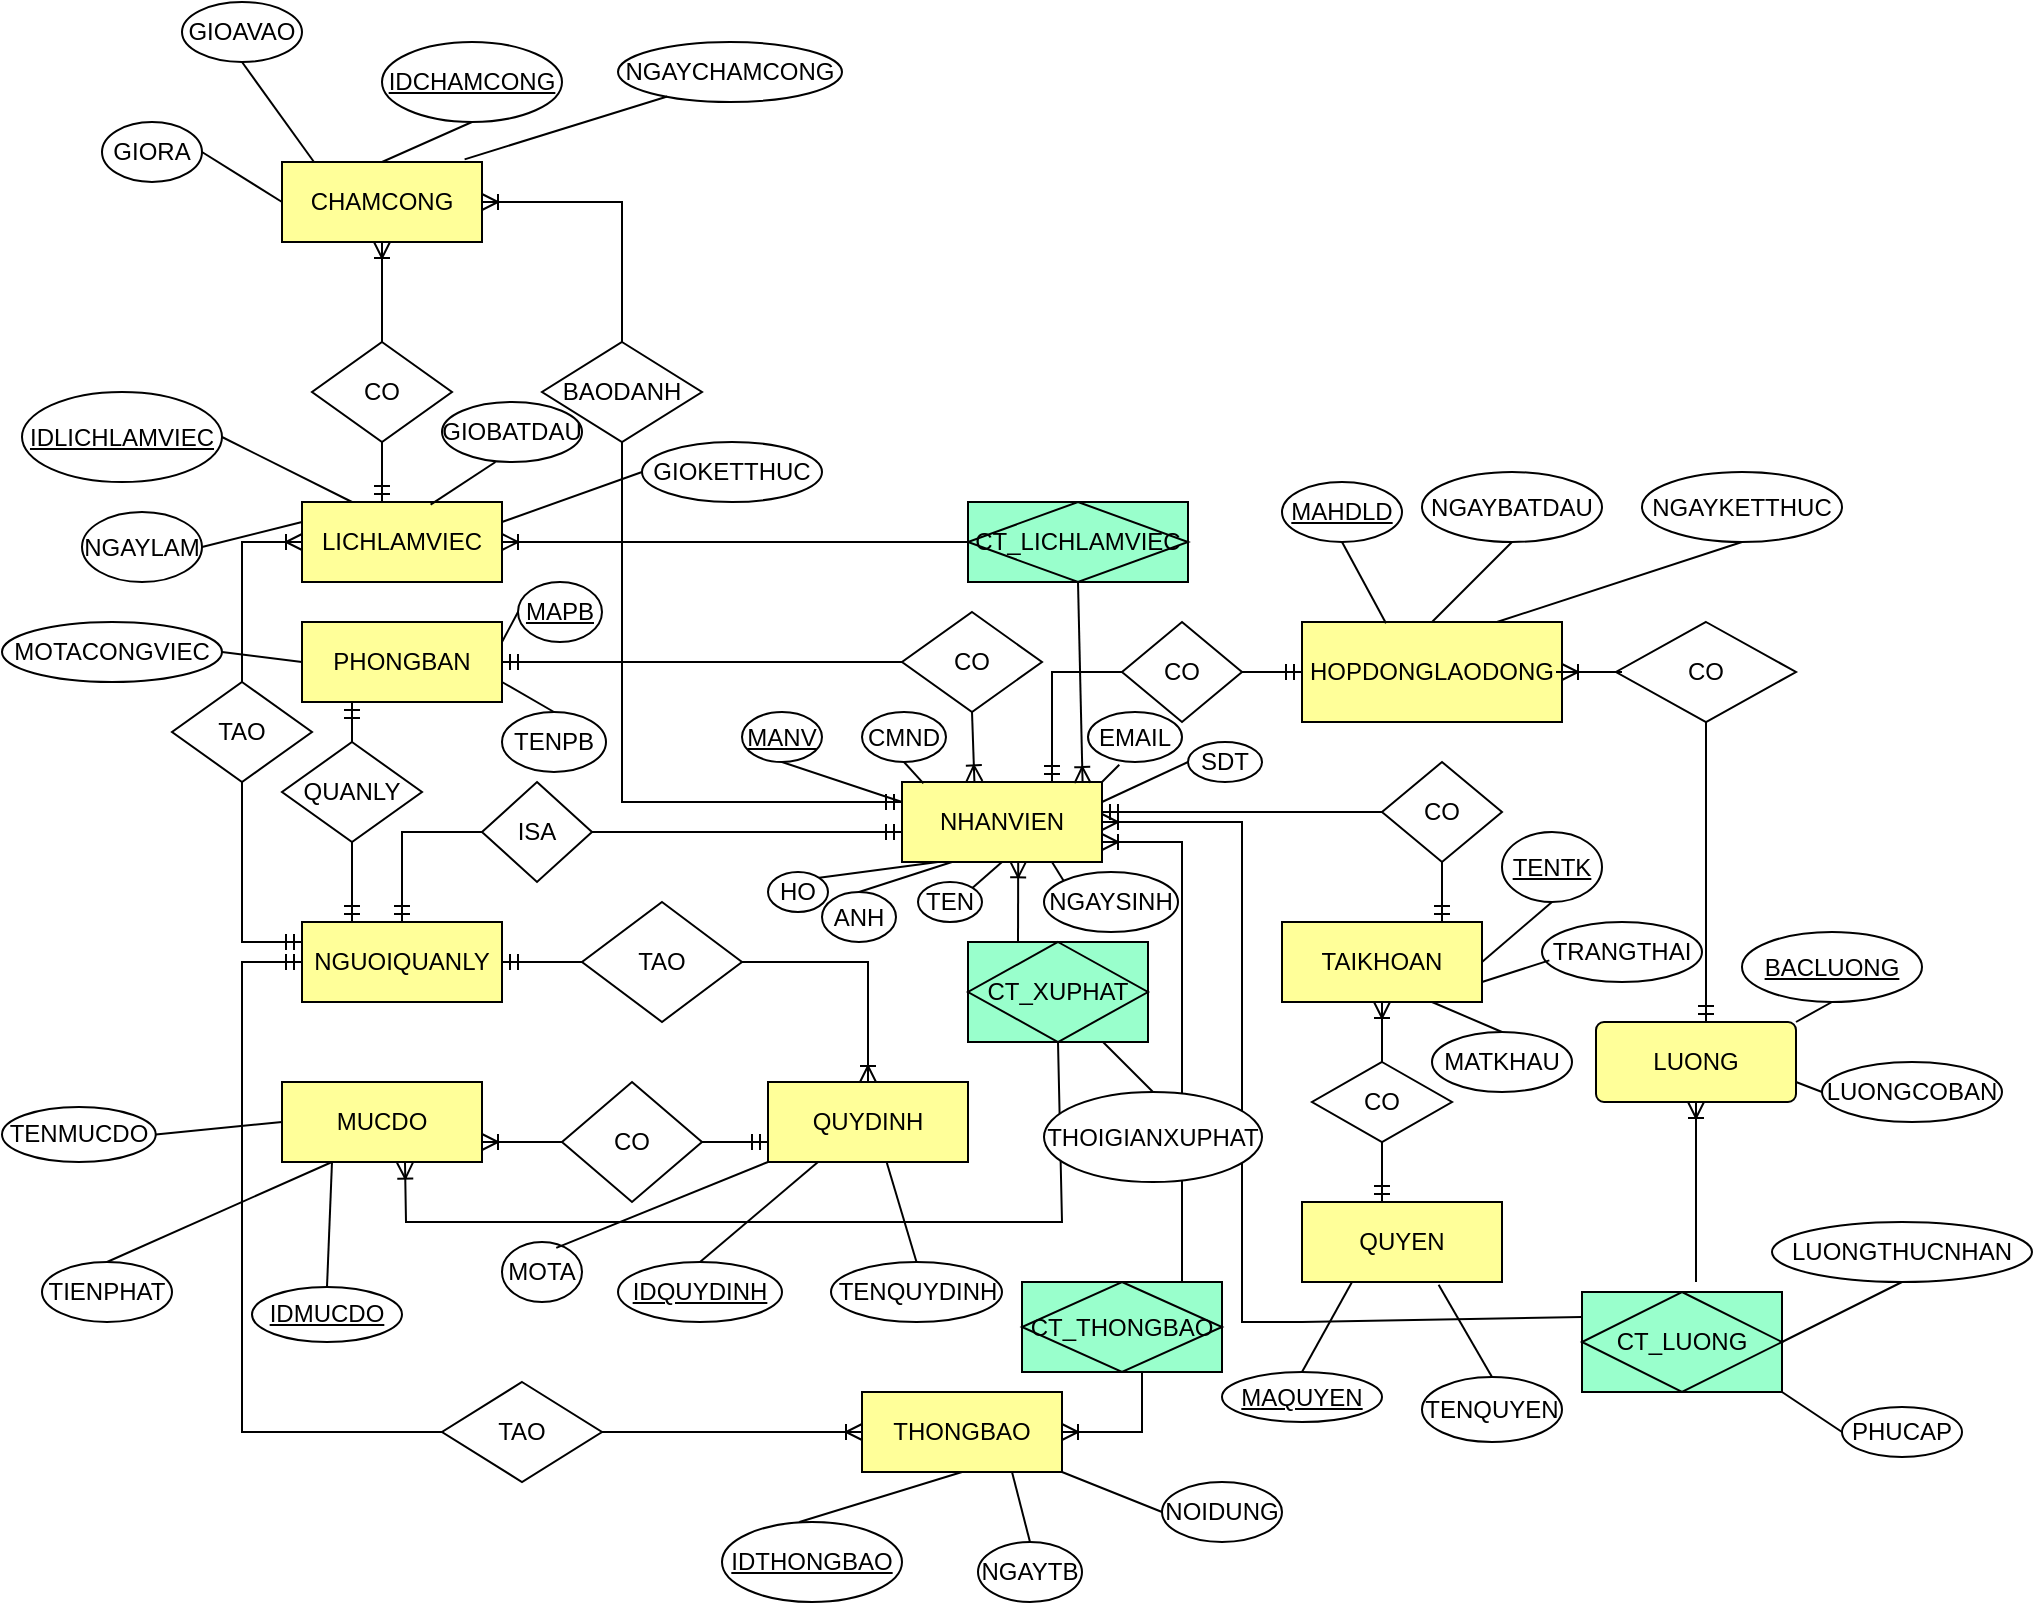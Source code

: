 <mxfile version="21.3.5" type="github">
  <diagram name="Trang-1" id="fzz1TU5L_gB-VumMzTC8">
    <mxGraphModel dx="2550" dy="717" grid="1" gridSize="10" guides="1" tooltips="1" connect="1" arrows="1" fold="1" page="1" pageScale="1" pageWidth="827" pageHeight="1169" math="0" shadow="0">
      <root>
        <mxCell id="0" />
        <mxCell id="1" parent="0" />
        <mxCell id="FU6x9-xHvtuPMo6TuXBD-1" value="CHAMCONG" style="whiteSpace=wrap;html=1;align=center;fillColor=#FFFF99;" parent="1" vertex="1">
          <mxGeometry x="70" y="160" width="100" height="40" as="geometry" />
        </mxCell>
        <mxCell id="FU6x9-xHvtuPMo6TuXBD-2" value="" style="fontSize=12;html=1;endArrow=ERoneToMany;rounded=0;entryX=0.5;entryY=1;entryDx=0;entryDy=0;exitX=0.5;exitY=0;exitDx=0;exitDy=0;" parent="1" source="FU6x9-xHvtuPMo6TuXBD-3" target="FU6x9-xHvtuPMo6TuXBD-1" edge="1">
          <mxGeometry width="100" height="100" relative="1" as="geometry">
            <mxPoint x="120" y="200" as="sourcePoint" />
            <mxPoint x="270" y="170" as="targetPoint" />
            <Array as="points" />
          </mxGeometry>
        </mxCell>
        <mxCell id="FU6x9-xHvtuPMo6TuXBD-3" value="CO" style="shape=rhombus;perimeter=rhombusPerimeter;whiteSpace=wrap;html=1;align=center;rotation=0;" parent="1" vertex="1">
          <mxGeometry x="85" y="250" width="70" height="50" as="geometry" />
        </mxCell>
        <mxCell id="FU6x9-xHvtuPMo6TuXBD-4" value="LICHLAMVIEC" style="whiteSpace=wrap;html=1;align=center;fillColor=#FFFF99;" parent="1" vertex="1">
          <mxGeometry x="80" y="330" width="100" height="40" as="geometry" />
        </mxCell>
        <mxCell id="FU6x9-xHvtuPMo6TuXBD-5" value="" style="fontSize=12;html=1;endArrow=ERmandOne;rounded=0;exitX=0.5;exitY=1;exitDx=0;exitDy=0;entryX=0.4;entryY=0;entryDx=0;entryDy=0;entryPerimeter=0;" parent="1" source="FU6x9-xHvtuPMo6TuXBD-3" target="FU6x9-xHvtuPMo6TuXBD-4" edge="1">
          <mxGeometry width="100" height="100" relative="1" as="geometry">
            <mxPoint x="180" y="250" as="sourcePoint" />
            <mxPoint x="120" y="310" as="targetPoint" />
          </mxGeometry>
        </mxCell>
        <mxCell id="FU6x9-xHvtuPMo6TuXBD-6" value="" style="fontSize=12;html=1;endArrow=ERoneToMany;rounded=0;entryX=1;entryY=0.5;entryDx=0;entryDy=0;exitX=0.5;exitY=0;exitDx=0;exitDy=0;" parent="1" source="FU6x9-xHvtuPMo6TuXBD-7" target="FU6x9-xHvtuPMo6TuXBD-1" edge="1">
          <mxGeometry width="100" height="100" relative="1" as="geometry">
            <mxPoint x="240" y="160" as="sourcePoint" />
            <mxPoint x="280" y="150" as="targetPoint" />
            <Array as="points">
              <mxPoint x="240" y="180" />
            </Array>
          </mxGeometry>
        </mxCell>
        <mxCell id="FU6x9-xHvtuPMo6TuXBD-7" value="BAODANH" style="shape=rhombus;perimeter=rhombusPerimeter;whiteSpace=wrap;html=1;align=center;" parent="1" vertex="1">
          <mxGeometry x="200" y="250" width="80" height="50" as="geometry" />
        </mxCell>
        <mxCell id="FU6x9-xHvtuPMo6TuXBD-8" value="" style="fontSize=12;html=1;endArrow=ERmandOne;rounded=0;exitX=0.5;exitY=1;exitDx=0;exitDy=0;entryX=0;entryY=0.25;entryDx=0;entryDy=0;" parent="1" source="FU6x9-xHvtuPMo6TuXBD-7" target="FU6x9-xHvtuPMo6TuXBD-13" edge="1">
          <mxGeometry width="100" height="100" relative="1" as="geometry">
            <mxPoint x="180" y="350" as="sourcePoint" />
            <mxPoint x="180" y="300" as="targetPoint" />
            <Array as="points">
              <mxPoint x="240" y="340" />
              <mxPoint x="240" y="480" />
            </Array>
          </mxGeometry>
        </mxCell>
        <mxCell id="FU6x9-xHvtuPMo6TuXBD-9" value="NGUOIQUANLY" style="whiteSpace=wrap;html=1;align=center;fillColor=#FFFF99;" parent="1" vertex="1">
          <mxGeometry x="80" y="540" width="100" height="40" as="geometry" />
        </mxCell>
        <mxCell id="FU6x9-xHvtuPMo6TuXBD-10" value="" style="fontSize=12;html=1;endArrow=ERoneToMany;rounded=0;entryX=0;entryY=0.5;entryDx=0;entryDy=0;exitX=0.5;exitY=0;exitDx=0;exitDy=0;" parent="1" source="FU6x9-xHvtuPMo6TuXBD-11" target="FU6x9-xHvtuPMo6TuXBD-4" edge="1">
          <mxGeometry width="100" height="100" relative="1" as="geometry">
            <mxPoint x="40" y="450" as="sourcePoint" />
            <mxPoint x="50" y="340" as="targetPoint" />
            <Array as="points">
              <mxPoint x="50" y="370" />
              <mxPoint x="50" y="350" />
            </Array>
          </mxGeometry>
        </mxCell>
        <mxCell id="FU6x9-xHvtuPMo6TuXBD-11" value="TAO" style="shape=rhombus;perimeter=rhombusPerimeter;whiteSpace=wrap;html=1;align=center;" parent="1" vertex="1">
          <mxGeometry x="15" y="420" width="70" height="50" as="geometry" />
        </mxCell>
        <mxCell id="FU6x9-xHvtuPMo6TuXBD-12" value="" style="fontSize=12;html=1;endArrow=ERmandOne;rounded=0;exitX=0.5;exitY=1;exitDx=0;exitDy=0;entryX=0;entryY=0.25;entryDx=0;entryDy=0;" parent="1" source="FU6x9-xHvtuPMo6TuXBD-11" target="FU6x9-xHvtuPMo6TuXBD-9" edge="1">
          <mxGeometry width="100" height="100" relative="1" as="geometry">
            <mxPoint x="130" y="550" as="sourcePoint" />
            <mxPoint x="230" y="450" as="targetPoint" />
            <Array as="points">
              <mxPoint x="50" y="510" />
              <mxPoint x="50" y="550" />
            </Array>
          </mxGeometry>
        </mxCell>
        <mxCell id="FU6x9-xHvtuPMo6TuXBD-13" value="NHANVIEN" style="whiteSpace=wrap;html=1;align=center;fillColor=#FFFF99;" parent="1" vertex="1">
          <mxGeometry x="380" y="470" width="100" height="40" as="geometry" />
        </mxCell>
        <mxCell id="FU6x9-xHvtuPMo6TuXBD-14" value="" style="fontSize=12;html=1;endArrow=ERmandOne;rounded=0;exitX=0;exitY=0.5;exitDx=0;exitDy=0;entryX=0.5;entryY=0;entryDx=0;entryDy=0;" parent="1" source="FU6x9-xHvtuPMo6TuXBD-15" target="FU6x9-xHvtuPMo6TuXBD-9" edge="1">
          <mxGeometry width="100" height="100" relative="1" as="geometry">
            <mxPoint x="250" y="570" as="sourcePoint" />
            <mxPoint x="140" y="550" as="targetPoint" />
            <Array as="points">
              <mxPoint x="130" y="495" />
            </Array>
          </mxGeometry>
        </mxCell>
        <mxCell id="FU6x9-xHvtuPMo6TuXBD-15" value="ISA" style="shape=rhombus;perimeter=rhombusPerimeter;whiteSpace=wrap;html=1;align=center;" parent="1" vertex="1">
          <mxGeometry x="170" y="470" width="55" height="50" as="geometry" />
        </mxCell>
        <mxCell id="FU6x9-xHvtuPMo6TuXBD-16" value="" style="fontSize=12;html=1;endArrow=ERmandOne;rounded=0;exitX=1;exitY=0.5;exitDx=0;exitDy=0;" parent="1" source="FU6x9-xHvtuPMo6TuXBD-15" edge="1">
          <mxGeometry width="100" height="100" relative="1" as="geometry">
            <mxPoint x="130" y="550" as="sourcePoint" />
            <mxPoint x="380" y="495" as="targetPoint" />
          </mxGeometry>
        </mxCell>
        <mxCell id="FU6x9-xHvtuPMo6TuXBD-17" value="MUCDO" style="whiteSpace=wrap;html=1;align=center;fillColor=#FFFF99;" parent="1" vertex="1">
          <mxGeometry x="70" y="620" width="100" height="40" as="geometry" />
        </mxCell>
        <mxCell id="FU6x9-xHvtuPMo6TuXBD-19" value="QUYDINH" style="whiteSpace=wrap;html=1;align=center;fillColor=#FFFF99;" parent="1" vertex="1">
          <mxGeometry x="313" y="620" width="100" height="40" as="geometry" />
        </mxCell>
        <mxCell id="FU6x9-xHvtuPMo6TuXBD-20" value="TAO" style="shape=rhombus;perimeter=rhombusPerimeter;whiteSpace=wrap;html=1;align=center;" parent="1" vertex="1">
          <mxGeometry x="220" y="530" width="80" height="60" as="geometry" />
        </mxCell>
        <mxCell id="FU6x9-xHvtuPMo6TuXBD-21" value="" style="edgeStyle=entityRelationEdgeStyle;fontSize=12;html=1;endArrow=ERmandOne;rounded=0;entryX=1;entryY=0.5;entryDx=0;entryDy=0;exitX=0;exitY=0.5;exitDx=0;exitDy=0;" parent="1" source="FU6x9-xHvtuPMo6TuXBD-20" target="FU6x9-xHvtuPMo6TuXBD-9" edge="1">
          <mxGeometry width="100" height="100" relative="1" as="geometry">
            <mxPoint x="320" y="560" as="sourcePoint" />
            <mxPoint x="420" y="460" as="targetPoint" />
          </mxGeometry>
        </mxCell>
        <mxCell id="FU6x9-xHvtuPMo6TuXBD-23" value="" style="fontSize=12;html=1;endArrow=ERoneToMany;rounded=0;exitX=1;exitY=0.5;exitDx=0;exitDy=0;entryX=0.5;entryY=0;entryDx=0;entryDy=0;" parent="1" source="FU6x9-xHvtuPMo6TuXBD-20" target="FU6x9-xHvtuPMo6TuXBD-19" edge="1">
          <mxGeometry width="100" height="100" relative="1" as="geometry">
            <mxPoint x="320" y="560" as="sourcePoint" />
            <mxPoint x="420" y="460" as="targetPoint" />
            <Array as="points">
              <mxPoint x="363" y="560" />
            </Array>
          </mxGeometry>
        </mxCell>
        <mxCell id="FU6x9-xHvtuPMo6TuXBD-24" value="CO" style="shape=rhombus;perimeter=rhombusPerimeter;whiteSpace=wrap;html=1;align=center;" parent="1" vertex="1">
          <mxGeometry x="210" y="620" width="70" height="60" as="geometry" />
        </mxCell>
        <mxCell id="FU6x9-xHvtuPMo6TuXBD-25" value="" style="edgeStyle=entityRelationEdgeStyle;fontSize=12;html=1;endArrow=ERmandOne;rounded=0;entryX=0;entryY=0.75;entryDx=0;entryDy=0;exitX=1;exitY=0.5;exitDx=0;exitDy=0;" parent="1" source="FU6x9-xHvtuPMo6TuXBD-24" target="FU6x9-xHvtuPMo6TuXBD-19" edge="1">
          <mxGeometry width="100" height="100" relative="1" as="geometry">
            <mxPoint x="320" y="560" as="sourcePoint" />
            <mxPoint x="420" y="460" as="targetPoint" />
          </mxGeometry>
        </mxCell>
        <mxCell id="FU6x9-xHvtuPMo6TuXBD-26" value="" style="edgeStyle=entityRelationEdgeStyle;fontSize=12;html=1;endArrow=ERoneToMany;rounded=0;exitX=0;exitY=0.5;exitDx=0;exitDy=0;entryX=1;entryY=0.75;entryDx=0;entryDy=0;" parent="1" source="FU6x9-xHvtuPMo6TuXBD-24" target="FU6x9-xHvtuPMo6TuXBD-17" edge="1">
          <mxGeometry width="100" height="100" relative="1" as="geometry">
            <mxPoint x="320" y="560" as="sourcePoint" />
            <mxPoint x="420" y="460" as="targetPoint" />
          </mxGeometry>
        </mxCell>
        <mxCell id="FU6x9-xHvtuPMo6TuXBD-27" value="THONGBAO" style="whiteSpace=wrap;html=1;align=center;fillColor=#FFFF99;" parent="1" vertex="1">
          <mxGeometry x="360" y="775" width="100" height="40" as="geometry" />
        </mxCell>
        <mxCell id="FU6x9-xHvtuPMo6TuXBD-28" value="" style="fontSize=12;html=1;endArrow=ERmandOne;rounded=0;entryX=0;entryY=0.5;entryDx=0;entryDy=0;exitX=0;exitY=0.5;exitDx=0;exitDy=0;" parent="1" source="FU6x9-xHvtuPMo6TuXBD-29" target="FU6x9-xHvtuPMo6TuXBD-9" edge="1">
          <mxGeometry width="100" height="100" relative="1" as="geometry">
            <mxPoint x="40" y="790" as="sourcePoint" />
            <mxPoint x="420" y="460" as="targetPoint" />
            <Array as="points">
              <mxPoint x="50" y="795" />
              <mxPoint x="50" y="560" />
            </Array>
          </mxGeometry>
        </mxCell>
        <mxCell id="FU6x9-xHvtuPMo6TuXBD-29" value="TAO" style="shape=rhombus;perimeter=rhombusPerimeter;whiteSpace=wrap;html=1;align=center;" parent="1" vertex="1">
          <mxGeometry x="150" y="770" width="80" height="50" as="geometry" />
        </mxCell>
        <mxCell id="FU6x9-xHvtuPMo6TuXBD-30" value="" style="edgeStyle=entityRelationEdgeStyle;fontSize=12;html=1;endArrow=ERoneToMany;rounded=0;exitX=1;exitY=0.5;exitDx=0;exitDy=0;entryX=0;entryY=0.5;entryDx=0;entryDy=0;" parent="1" source="FU6x9-xHvtuPMo6TuXBD-29" target="FU6x9-xHvtuPMo6TuXBD-27" edge="1">
          <mxGeometry width="100" height="100" relative="1" as="geometry">
            <mxPoint x="320" y="560" as="sourcePoint" />
            <mxPoint x="370" y="800" as="targetPoint" />
          </mxGeometry>
        </mxCell>
        <mxCell id="FU6x9-xHvtuPMo6TuXBD-33" value="CT_XUPHAT" style="shape=associativeEntity;whiteSpace=wrap;html=1;align=center;fillColor=#99FFCC;" parent="1" vertex="1">
          <mxGeometry x="413" y="550" width="90" height="50" as="geometry" />
        </mxCell>
        <mxCell id="FU6x9-xHvtuPMo6TuXBD-34" value="" style="fontSize=12;html=1;endArrow=ERoneToMany;rounded=0;entryX=0.581;entryY=0.992;entryDx=0;entryDy=0;entryPerimeter=0;" parent="1" target="FU6x9-xHvtuPMo6TuXBD-13" edge="1">
          <mxGeometry width="100" height="100" relative="1" as="geometry">
            <mxPoint x="438" y="550" as="sourcePoint" />
            <mxPoint x="450" y="580" as="targetPoint" />
            <Array as="points" />
          </mxGeometry>
        </mxCell>
        <mxCell id="FU6x9-xHvtuPMo6TuXBD-35" value="" style="fontSize=12;html=1;endArrow=ERoneToMany;rounded=0;exitX=0.5;exitY=1;exitDx=0;exitDy=0;entryX=0.615;entryY=1.007;entryDx=0;entryDy=0;entryPerimeter=0;" parent="1" source="FU6x9-xHvtuPMo6TuXBD-33" target="FU6x9-xHvtuPMo6TuXBD-17" edge="1">
          <mxGeometry width="100" height="100" relative="1" as="geometry">
            <mxPoint x="350" y="680" as="sourcePoint" />
            <mxPoint x="450" y="580" as="targetPoint" />
            <Array as="points">
              <mxPoint x="460" y="690" />
              <mxPoint x="280" y="690" />
              <mxPoint x="132" y="690" />
            </Array>
          </mxGeometry>
        </mxCell>
        <mxCell id="FU6x9-xHvtuPMo6TuXBD-37" value="" style="fontSize=12;html=1;endArrow=ERoneToMany;rounded=0;entryX=1;entryY=0.75;entryDx=0;entryDy=0;" parent="1" target="FU6x9-xHvtuPMo6TuXBD-13" edge="1">
          <mxGeometry width="100" height="100" relative="1" as="geometry">
            <mxPoint x="520" y="720" as="sourcePoint" />
            <mxPoint x="480" y="490" as="targetPoint" />
            <Array as="points">
              <mxPoint x="520" y="500" />
            </Array>
          </mxGeometry>
        </mxCell>
        <mxCell id="FU6x9-xHvtuPMo6TuXBD-38" value="CT_THONGBAO" style="shape=associativeEntity;whiteSpace=wrap;html=1;align=center;fillColor=#99FFCC;" parent="1" vertex="1">
          <mxGeometry x="440" y="720" width="100" height="45" as="geometry" />
        </mxCell>
        <mxCell id="FU6x9-xHvtuPMo6TuXBD-39" value="" style="fontSize=12;html=1;endArrow=ERoneToMany;rounded=0;exitX=0.6;exitY=1;exitDx=0;exitDy=0;entryX=1;entryY=0.5;entryDx=0;entryDy=0;exitPerimeter=0;" parent="1" source="FU6x9-xHvtuPMo6TuXBD-38" target="FU6x9-xHvtuPMo6TuXBD-27" edge="1">
          <mxGeometry width="100" height="100" relative="1" as="geometry">
            <mxPoint x="350" y="680" as="sourcePoint" />
            <mxPoint x="450" y="590" as="targetPoint" />
            <Array as="points">
              <mxPoint x="500" y="795" />
            </Array>
          </mxGeometry>
        </mxCell>
        <mxCell id="FU6x9-xHvtuPMo6TuXBD-40" value="PHONGBAN" style="whiteSpace=wrap;html=1;align=center;fillColor=#FFFF99;" parent="1" vertex="1">
          <mxGeometry x="80" y="390" width="100" height="40" as="geometry" />
        </mxCell>
        <mxCell id="FU6x9-xHvtuPMo6TuXBD-41" value="QUANLY" style="shape=rhombus;perimeter=rhombusPerimeter;whiteSpace=wrap;html=1;align=center;" parent="1" vertex="1">
          <mxGeometry x="70" y="450" width="70" height="50" as="geometry" />
        </mxCell>
        <mxCell id="FU6x9-xHvtuPMo6TuXBD-42" value="" style="fontSize=12;html=1;endArrow=ERmandOne;rounded=0;exitX=0.5;exitY=0;exitDx=0;exitDy=0;entryX=0.25;entryY=1;entryDx=0;entryDy=0;" parent="1" source="FU6x9-xHvtuPMo6TuXBD-41" target="FU6x9-xHvtuPMo6TuXBD-40" edge="1">
          <mxGeometry width="100" height="100" relative="1" as="geometry">
            <mxPoint x="350" y="560" as="sourcePoint" />
            <mxPoint x="450" y="460" as="targetPoint" />
          </mxGeometry>
        </mxCell>
        <mxCell id="FU6x9-xHvtuPMo6TuXBD-43" value="" style="fontSize=12;html=1;endArrow=ERmandOne;rounded=0;exitX=0.5;exitY=1;exitDx=0;exitDy=0;entryX=0.25;entryY=0;entryDx=0;entryDy=0;" parent="1" source="FU6x9-xHvtuPMo6TuXBD-41" target="FU6x9-xHvtuPMo6TuXBD-9" edge="1">
          <mxGeometry width="100" height="100" relative="1" as="geometry">
            <mxPoint x="350" y="560" as="sourcePoint" />
            <mxPoint x="450" y="460" as="targetPoint" />
          </mxGeometry>
        </mxCell>
        <mxCell id="FU6x9-xHvtuPMo6TuXBD-44" value="CO" style="shape=rhombus;perimeter=rhombusPerimeter;whiteSpace=wrap;html=1;align=center;" parent="1" vertex="1">
          <mxGeometry x="380" y="385" width="70" height="50" as="geometry" />
        </mxCell>
        <mxCell id="FU6x9-xHvtuPMo6TuXBD-45" value="" style="edgeStyle=entityRelationEdgeStyle;fontSize=12;html=1;endArrow=ERmandOne;rounded=0;exitX=0;exitY=0.5;exitDx=0;exitDy=0;entryX=1;entryY=0.5;entryDx=0;entryDy=0;" parent="1" source="FU6x9-xHvtuPMo6TuXBD-44" target="FU6x9-xHvtuPMo6TuXBD-40" edge="1">
          <mxGeometry width="100" height="100" relative="1" as="geometry">
            <mxPoint x="350" y="560" as="sourcePoint" />
            <mxPoint x="450" y="460" as="targetPoint" />
          </mxGeometry>
        </mxCell>
        <mxCell id="FU6x9-xHvtuPMo6TuXBD-46" value="" style="fontSize=12;html=1;endArrow=ERoneToMany;rounded=0;exitX=0.5;exitY=1;exitDx=0;exitDy=0;entryX=0.362;entryY=-0.008;entryDx=0;entryDy=0;entryPerimeter=0;" parent="1" source="FU6x9-xHvtuPMo6TuXBD-44" target="FU6x9-xHvtuPMo6TuXBD-13" edge="1">
          <mxGeometry width="100" height="100" relative="1" as="geometry">
            <mxPoint x="350" y="560" as="sourcePoint" />
            <mxPoint x="415" y="467" as="targetPoint" />
          </mxGeometry>
        </mxCell>
        <mxCell id="FU6x9-xHvtuPMo6TuXBD-47" value="CT_LICHLAMVIEC" style="shape=associativeEntity;whiteSpace=wrap;html=1;align=center;fillColor=#99FFCC;" parent="1" vertex="1">
          <mxGeometry x="413" y="330" width="110" height="40" as="geometry" />
        </mxCell>
        <mxCell id="FU6x9-xHvtuPMo6TuXBD-48" value="" style="fontSize=12;html=1;endArrow=ERoneToMany;rounded=0;exitX=0;exitY=0.5;exitDx=0;exitDy=0;entryX=1;entryY=0.5;entryDx=0;entryDy=0;" parent="1" source="FU6x9-xHvtuPMo6TuXBD-47" target="FU6x9-xHvtuPMo6TuXBD-4" edge="1">
          <mxGeometry width="100" height="100" relative="1" as="geometry">
            <mxPoint x="350" y="450" as="sourcePoint" />
            <mxPoint x="450" y="350" as="targetPoint" />
          </mxGeometry>
        </mxCell>
        <mxCell id="FU6x9-xHvtuPMo6TuXBD-49" value="" style="fontSize=12;html=1;endArrow=ERoneToMany;rounded=0;exitX=0.5;exitY=1;exitDx=0;exitDy=0;entryX=0.903;entryY=0.012;entryDx=0;entryDy=0;entryPerimeter=0;" parent="1" source="FU6x9-xHvtuPMo6TuXBD-47" target="FU6x9-xHvtuPMo6TuXBD-13" edge="1">
          <mxGeometry width="100" height="100" relative="1" as="geometry">
            <mxPoint x="350" y="450" as="sourcePoint" />
            <mxPoint x="450" y="350" as="targetPoint" />
          </mxGeometry>
        </mxCell>
        <mxCell id="FU6x9-xHvtuPMo6TuXBD-50" value="HOPDONGLAODONG" style="whiteSpace=wrap;html=1;align=center;fillColor=#FFFF99;" parent="1" vertex="1">
          <mxGeometry x="580" y="390" width="130" height="50" as="geometry" />
        </mxCell>
        <mxCell id="FU6x9-xHvtuPMo6TuXBD-51" value="TAIKHOAN" style="whiteSpace=wrap;html=1;align=center;fillColor=#FFFF99;" parent="1" vertex="1">
          <mxGeometry x="570" y="540" width="100" height="40" as="geometry" />
        </mxCell>
        <mxCell id="FU6x9-xHvtuPMo6TuXBD-52" value="QUYEN" style="whiteSpace=wrap;html=1;align=center;fillColor=#FFFF99;" parent="1" vertex="1">
          <mxGeometry x="580" y="680" width="100" height="40" as="geometry" />
        </mxCell>
        <mxCell id="FU6x9-xHvtuPMo6TuXBD-53" value="CO" style="shape=rhombus;perimeter=rhombusPerimeter;whiteSpace=wrap;html=1;align=center;" parent="1" vertex="1">
          <mxGeometry x="490" y="390" width="60" height="50" as="geometry" />
        </mxCell>
        <mxCell id="FU6x9-xHvtuPMo6TuXBD-54" value="" style="fontSize=12;html=1;endArrow=ERmandOne;rounded=0;exitX=0;exitY=0.5;exitDx=0;exitDy=0;entryX=0.75;entryY=0;entryDx=0;entryDy=0;" parent="1" source="FU6x9-xHvtuPMo6TuXBD-53" target="FU6x9-xHvtuPMo6TuXBD-13" edge="1">
          <mxGeometry width="100" height="100" relative="1" as="geometry">
            <mxPoint x="350" y="580" as="sourcePoint" />
            <mxPoint x="450" y="480" as="targetPoint" />
            <Array as="points">
              <mxPoint x="455" y="415" />
            </Array>
          </mxGeometry>
        </mxCell>
        <mxCell id="FU6x9-xHvtuPMo6TuXBD-56" value="" style="fontSize=12;html=1;endArrow=ERmandOne;rounded=0;exitX=1;exitY=0.5;exitDx=0;exitDy=0;entryX=0;entryY=0.5;entryDx=0;entryDy=0;" parent="1" source="FU6x9-xHvtuPMo6TuXBD-53" target="FU6x9-xHvtuPMo6TuXBD-50" edge="1">
          <mxGeometry width="100" height="100" relative="1" as="geometry">
            <mxPoint x="350" y="580" as="sourcePoint" />
            <mxPoint x="450" y="480" as="targetPoint" />
          </mxGeometry>
        </mxCell>
        <mxCell id="FU6x9-xHvtuPMo6TuXBD-57" value="CO" style="shape=rhombus;perimeter=rhombusPerimeter;whiteSpace=wrap;html=1;align=center;" parent="1" vertex="1">
          <mxGeometry x="620" y="460" width="60" height="50" as="geometry" />
        </mxCell>
        <mxCell id="FU6x9-xHvtuPMo6TuXBD-58" value="" style="fontSize=12;html=1;endArrow=ERmandOne;rounded=0;exitX=0;exitY=0.5;exitDx=0;exitDy=0;" parent="1" source="FU6x9-xHvtuPMo6TuXBD-57" edge="1">
          <mxGeometry width="100" height="100" relative="1" as="geometry">
            <mxPoint x="580" y="500" as="sourcePoint" />
            <mxPoint x="480" y="485" as="targetPoint" />
          </mxGeometry>
        </mxCell>
        <mxCell id="FU6x9-xHvtuPMo6TuXBD-59" value="" style="fontSize=12;html=1;endArrow=ERmandOne;rounded=0;exitX=0.5;exitY=1;exitDx=0;exitDy=0;" parent="1" source="FU6x9-xHvtuPMo6TuXBD-57" edge="1">
          <mxGeometry width="100" height="100" relative="1" as="geometry">
            <mxPoint x="350" y="580" as="sourcePoint" />
            <mxPoint x="650" y="540" as="targetPoint" />
          </mxGeometry>
        </mxCell>
        <mxCell id="FU6x9-xHvtuPMo6TuXBD-60" value="CO" style="shape=rhombus;perimeter=rhombusPerimeter;whiteSpace=wrap;html=1;align=center;" parent="1" vertex="1">
          <mxGeometry x="585" y="610" width="70" height="40" as="geometry" />
        </mxCell>
        <mxCell id="FU6x9-xHvtuPMo6TuXBD-61" value="" style="fontSize=12;html=1;endArrow=ERmandOne;rounded=0;exitX=0.5;exitY=1;exitDx=0;exitDy=0;" parent="1" source="FU6x9-xHvtuPMo6TuXBD-60" edge="1">
          <mxGeometry width="100" height="100" relative="1" as="geometry">
            <mxPoint x="350" y="700" as="sourcePoint" />
            <mxPoint x="620" y="680" as="targetPoint" />
          </mxGeometry>
        </mxCell>
        <mxCell id="FU6x9-xHvtuPMo6TuXBD-62" value="" style="fontSize=12;html=1;endArrow=ERoneToMany;rounded=0;exitX=0.5;exitY=0;exitDx=0;exitDy=0;entryX=0.5;entryY=1;entryDx=0;entryDy=0;" parent="1" source="FU6x9-xHvtuPMo6TuXBD-60" target="FU6x9-xHvtuPMo6TuXBD-51" edge="1">
          <mxGeometry width="100" height="100" relative="1" as="geometry">
            <mxPoint x="350" y="700" as="sourcePoint" />
            <mxPoint x="450" y="600" as="targetPoint" />
          </mxGeometry>
        </mxCell>
        <mxCell id="FU6x9-xHvtuPMo6TuXBD-63" value="LUONG" style="rounded=1;arcSize=10;whiteSpace=wrap;html=1;align=center;fillColor=#FFFF99;" parent="1" vertex="1">
          <mxGeometry x="727" y="590" width="100" height="40" as="geometry" />
        </mxCell>
        <mxCell id="FU6x9-xHvtuPMo6TuXBD-64" value="CO" style="shape=rhombus;perimeter=rhombusPerimeter;whiteSpace=wrap;html=1;align=center;" parent="1" vertex="1">
          <mxGeometry x="737" y="390" width="90" height="50" as="geometry" />
        </mxCell>
        <mxCell id="FU6x9-xHvtuPMo6TuXBD-65" value="" style="edgeStyle=entityRelationEdgeStyle;fontSize=12;html=1;endArrow=ERoneToMany;rounded=0;exitX=0;exitY=0.5;exitDx=0;exitDy=0;entryX=1;entryY=0.5;entryDx=0;entryDy=0;" parent="1" source="FU6x9-xHvtuPMo6TuXBD-64" target="FU6x9-xHvtuPMo6TuXBD-50" edge="1">
          <mxGeometry width="100" height="100" relative="1" as="geometry">
            <mxPoint x="350" y="580" as="sourcePoint" />
            <mxPoint x="450" y="480" as="targetPoint" />
          </mxGeometry>
        </mxCell>
        <mxCell id="FU6x9-xHvtuPMo6TuXBD-66" value="" style="fontSize=12;html=1;endArrow=ERmandOne;rounded=0;exitX=0.5;exitY=1;exitDx=0;exitDy=0;" parent="1" source="FU6x9-xHvtuPMo6TuXBD-64" edge="1">
          <mxGeometry width="100" height="100" relative="1" as="geometry">
            <mxPoint x="350" y="580" as="sourcePoint" />
            <mxPoint x="782" y="590" as="targetPoint" />
          </mxGeometry>
        </mxCell>
        <mxCell id="FU6x9-xHvtuPMo6TuXBD-67" value="CT_LUONG" style="shape=associativeEntity;whiteSpace=wrap;html=1;align=center;fillColor=#99FFCC;" parent="1" vertex="1">
          <mxGeometry x="720" y="725" width="100" height="50" as="geometry" />
        </mxCell>
        <mxCell id="FU6x9-xHvtuPMo6TuXBD-68" value="" style="fontSize=12;html=1;endArrow=ERoneToMany;rounded=0;entryX=0.5;entryY=1;entryDx=0;entryDy=0;" parent="1" target="FU6x9-xHvtuPMo6TuXBD-63" edge="1">
          <mxGeometry width="100" height="100" relative="1" as="geometry">
            <mxPoint x="777" y="720" as="sourcePoint" />
            <mxPoint x="450" y="610" as="targetPoint" />
          </mxGeometry>
        </mxCell>
        <mxCell id="FU6x9-xHvtuPMo6TuXBD-70" value="" style="fontSize=12;html=1;endArrow=ERoneToMany;rounded=0;entryX=1;entryY=0.5;entryDx=0;entryDy=0;exitX=0;exitY=0.25;exitDx=0;exitDy=0;" parent="1" source="FU6x9-xHvtuPMo6TuXBD-67" target="FU6x9-xHvtuPMo6TuXBD-13" edge="1">
          <mxGeometry width="100" height="100" relative="1" as="geometry">
            <mxPoint x="710" y="740" as="sourcePoint" />
            <mxPoint x="450" y="610" as="targetPoint" />
            <Array as="points">
              <mxPoint x="580" y="740" />
              <mxPoint x="550" y="740" />
              <mxPoint x="550" y="490" />
            </Array>
          </mxGeometry>
        </mxCell>
        <mxCell id="RPwQk_hn8mwXObYs9Fid-2" value="MANV" style="ellipse;whiteSpace=wrap;html=1;align=center;fontStyle=4;" parent="1" vertex="1">
          <mxGeometry x="300" y="435" width="40" height="25" as="geometry" />
        </mxCell>
        <mxCell id="RPwQk_hn8mwXObYs9Fid-3" value="" style="endArrow=none;html=1;rounded=0;exitX=0.5;exitY=1;exitDx=0;exitDy=0;entryX=0;entryY=0.25;entryDx=0;entryDy=0;" parent="1" source="RPwQk_hn8mwXObYs9Fid-2" target="FU6x9-xHvtuPMo6TuXBD-13" edge="1">
          <mxGeometry relative="1" as="geometry">
            <mxPoint x="330" y="430" as="sourcePoint" />
            <mxPoint x="490" y="430" as="targetPoint" />
          </mxGeometry>
        </mxCell>
        <mxCell id="RPwQk_hn8mwXObYs9Fid-4" value="CMND" style="ellipse;whiteSpace=wrap;html=1;align=center;" parent="1" vertex="1">
          <mxGeometry x="360" y="435" width="42" height="25" as="geometry" />
        </mxCell>
        <mxCell id="RPwQk_hn8mwXObYs9Fid-5" value="" style="endArrow=none;html=1;rounded=0;exitX=0.5;exitY=1;exitDx=0;exitDy=0;entryX=0.107;entryY=0.017;entryDx=0;entryDy=0;entryPerimeter=0;" parent="1" source="RPwQk_hn8mwXObYs9Fid-4" target="FU6x9-xHvtuPMo6TuXBD-13" edge="1">
          <mxGeometry relative="1" as="geometry">
            <mxPoint x="330" y="430" as="sourcePoint" />
            <mxPoint x="490" y="430" as="targetPoint" />
          </mxGeometry>
        </mxCell>
        <mxCell id="RPwQk_hn8mwXObYs9Fid-6" value="HO" style="ellipse;whiteSpace=wrap;html=1;align=center;" parent="1" vertex="1">
          <mxGeometry x="313" y="515" width="30" height="20" as="geometry" />
        </mxCell>
        <mxCell id="RPwQk_hn8mwXObYs9Fid-7" value="" style="endArrow=none;html=1;rounded=0;exitX=1;exitY=0;exitDx=0;exitDy=0;entryX=0.18;entryY=1;entryDx=0;entryDy=0;entryPerimeter=0;" parent="1" source="RPwQk_hn8mwXObYs9Fid-6" target="FU6x9-xHvtuPMo6TuXBD-13" edge="1">
          <mxGeometry relative="1" as="geometry">
            <mxPoint x="330" y="430" as="sourcePoint" />
            <mxPoint x="490" y="430" as="targetPoint" />
          </mxGeometry>
        </mxCell>
        <mxCell id="RPwQk_hn8mwXObYs9Fid-8" value="TEN" style="ellipse;whiteSpace=wrap;html=1;align=center;" parent="1" vertex="1">
          <mxGeometry x="388" y="520" width="32" height="20" as="geometry" />
        </mxCell>
        <mxCell id="RPwQk_hn8mwXObYs9Fid-9" value="" style="endArrow=none;html=1;rounded=0;exitX=1;exitY=0;exitDx=0;exitDy=0;entryX=0.5;entryY=1;entryDx=0;entryDy=0;" parent="1" source="RPwQk_hn8mwXObYs9Fid-8" target="FU6x9-xHvtuPMo6TuXBD-13" edge="1">
          <mxGeometry relative="1" as="geometry">
            <mxPoint x="330" y="430" as="sourcePoint" />
            <mxPoint x="490" y="430" as="targetPoint" />
          </mxGeometry>
        </mxCell>
        <mxCell id="RPwQk_hn8mwXObYs9Fid-10" value="EMAIL" style="ellipse;whiteSpace=wrap;html=1;align=center;" parent="1" vertex="1">
          <mxGeometry x="473" y="435" width="47" height="25" as="geometry" />
        </mxCell>
        <mxCell id="RPwQk_hn8mwXObYs9Fid-11" value="" style="endArrow=none;html=1;rounded=0;exitX=1;exitY=0;exitDx=0;exitDy=0;entryX=0.333;entryY=1.056;entryDx=0;entryDy=0;entryPerimeter=0;" parent="1" source="FU6x9-xHvtuPMo6TuXBD-13" target="RPwQk_hn8mwXObYs9Fid-10" edge="1">
          <mxGeometry relative="1" as="geometry">
            <mxPoint x="330" y="430" as="sourcePoint" />
            <mxPoint x="490" y="430" as="targetPoint" />
          </mxGeometry>
        </mxCell>
        <mxCell id="RPwQk_hn8mwXObYs9Fid-12" value="SDT" style="ellipse;whiteSpace=wrap;html=1;align=center;" parent="1" vertex="1">
          <mxGeometry x="523" y="450" width="37" height="20" as="geometry" />
        </mxCell>
        <mxCell id="RPwQk_hn8mwXObYs9Fid-13" value="" style="endArrow=none;html=1;rounded=0;exitX=1;exitY=0.25;exitDx=0;exitDy=0;entryX=0;entryY=0.5;entryDx=0;entryDy=0;" parent="1" source="FU6x9-xHvtuPMo6TuXBD-13" target="RPwQk_hn8mwXObYs9Fid-12" edge="1">
          <mxGeometry relative="1" as="geometry">
            <mxPoint x="330" y="430" as="sourcePoint" />
            <mxPoint x="490" y="430" as="targetPoint" />
          </mxGeometry>
        </mxCell>
        <mxCell id="RPwQk_hn8mwXObYs9Fid-14" value="MAHDLD" style="ellipse;whiteSpace=wrap;html=1;align=center;fontStyle=4;" parent="1" vertex="1">
          <mxGeometry x="570" y="320" width="60" height="30" as="geometry" />
        </mxCell>
        <mxCell id="RPwQk_hn8mwXObYs9Fid-15" value="" style="endArrow=none;html=1;rounded=0;exitX=0.5;exitY=1;exitDx=0;exitDy=0;entryX=0.323;entryY=0.013;entryDx=0;entryDy=0;entryPerimeter=0;" parent="1" source="RPwQk_hn8mwXObYs9Fid-14" target="FU6x9-xHvtuPMo6TuXBD-50" edge="1">
          <mxGeometry relative="1" as="geometry">
            <mxPoint x="330" y="330" as="sourcePoint" />
            <mxPoint x="490" y="330" as="targetPoint" />
          </mxGeometry>
        </mxCell>
        <mxCell id="RPwQk_hn8mwXObYs9Fid-16" value="NGAYBATDAU" style="ellipse;whiteSpace=wrap;html=1;align=center;" parent="1" vertex="1">
          <mxGeometry x="640" y="315" width="90" height="35" as="geometry" />
        </mxCell>
        <mxCell id="RPwQk_hn8mwXObYs9Fid-17" value="" style="endArrow=none;html=1;rounded=0;exitX=0.5;exitY=1;exitDx=0;exitDy=0;entryX=0.5;entryY=0;entryDx=0;entryDy=0;" parent="1" source="RPwQk_hn8mwXObYs9Fid-16" target="FU6x9-xHvtuPMo6TuXBD-50" edge="1">
          <mxGeometry relative="1" as="geometry">
            <mxPoint x="330" y="430" as="sourcePoint" />
            <mxPoint x="490" y="430" as="targetPoint" />
          </mxGeometry>
        </mxCell>
        <mxCell id="RPwQk_hn8mwXObYs9Fid-18" value="NGAYKETTHUC" style="ellipse;whiteSpace=wrap;html=1;align=center;" parent="1" vertex="1">
          <mxGeometry x="750" y="315" width="100" height="35" as="geometry" />
        </mxCell>
        <mxCell id="RPwQk_hn8mwXObYs9Fid-19" value="" style="endArrow=none;html=1;rounded=0;exitX=0.5;exitY=1;exitDx=0;exitDy=0;entryX=0.75;entryY=0;entryDx=0;entryDy=0;" parent="1" source="RPwQk_hn8mwXObYs9Fid-18" target="FU6x9-xHvtuPMo6TuXBD-50" edge="1">
          <mxGeometry relative="1" as="geometry">
            <mxPoint x="330" y="430" as="sourcePoint" />
            <mxPoint x="490" y="430" as="targetPoint" />
          </mxGeometry>
        </mxCell>
        <mxCell id="RPwQk_hn8mwXObYs9Fid-20" value="IDCHAMCONG" style="ellipse;whiteSpace=wrap;html=1;align=center;fontStyle=4;" parent="1" vertex="1">
          <mxGeometry x="120" y="100" width="90" height="40" as="geometry" />
        </mxCell>
        <mxCell id="RPwQk_hn8mwXObYs9Fid-21" value="" style="endArrow=none;html=1;rounded=0;exitX=0.5;exitY=0;exitDx=0;exitDy=0;entryX=0.5;entryY=1;entryDx=0;entryDy=0;" parent="1" source="FU6x9-xHvtuPMo6TuXBD-1" target="RPwQk_hn8mwXObYs9Fid-20" edge="1">
          <mxGeometry relative="1" as="geometry">
            <mxPoint x="330" y="230" as="sourcePoint" />
            <mxPoint x="490" y="230" as="targetPoint" />
          </mxGeometry>
        </mxCell>
        <mxCell id="RPwQk_hn8mwXObYs9Fid-23" value="NGAYCHAMCONG" style="ellipse;whiteSpace=wrap;html=1;align=center;" parent="1" vertex="1">
          <mxGeometry x="238" y="100" width="112" height="30" as="geometry" />
        </mxCell>
        <mxCell id="RPwQk_hn8mwXObYs9Fid-24" value="" style="endArrow=none;html=1;rounded=0;exitX=0.913;exitY=-0.033;exitDx=0;exitDy=0;exitPerimeter=0;entryX=0.22;entryY=0.907;entryDx=0;entryDy=0;entryPerimeter=0;" parent="1" source="FU6x9-xHvtuPMo6TuXBD-1" target="RPwQk_hn8mwXObYs9Fid-23" edge="1">
          <mxGeometry relative="1" as="geometry">
            <mxPoint x="330" y="230" as="sourcePoint" />
            <mxPoint x="490" y="230" as="targetPoint" />
          </mxGeometry>
        </mxCell>
        <mxCell id="RPwQk_hn8mwXObYs9Fid-26" value="GIOAVAO" style="ellipse;whiteSpace=wrap;html=1;align=center;" parent="1" vertex="1">
          <mxGeometry x="20" y="80" width="60" height="30" as="geometry" />
        </mxCell>
        <mxCell id="RPwQk_hn8mwXObYs9Fid-27" value="" style="endArrow=none;html=1;rounded=0;exitX=0.5;exitY=1;exitDx=0;exitDy=0;entryX=0.16;entryY=0;entryDx=0;entryDy=0;entryPerimeter=0;" parent="1" source="RPwQk_hn8mwXObYs9Fid-26" target="FU6x9-xHvtuPMo6TuXBD-1" edge="1">
          <mxGeometry relative="1" as="geometry">
            <mxPoint x="330" y="230" as="sourcePoint" />
            <mxPoint x="490" y="230" as="targetPoint" />
          </mxGeometry>
        </mxCell>
        <mxCell id="RPwQk_hn8mwXObYs9Fid-28" value="GIORA" style="ellipse;whiteSpace=wrap;html=1;align=center;" parent="1" vertex="1">
          <mxGeometry x="-20" y="140" width="50" height="30" as="geometry" />
        </mxCell>
        <mxCell id="RPwQk_hn8mwXObYs9Fid-29" value="" style="endArrow=none;html=1;rounded=0;exitX=1;exitY=0.5;exitDx=0;exitDy=0;entryX=0;entryY=0.5;entryDx=0;entryDy=0;" parent="1" source="RPwQk_hn8mwXObYs9Fid-28" target="FU6x9-xHvtuPMo6TuXBD-1" edge="1">
          <mxGeometry relative="1" as="geometry">
            <mxPoint x="330" y="230" as="sourcePoint" />
            <mxPoint x="490" y="230" as="targetPoint" />
          </mxGeometry>
        </mxCell>
        <mxCell id="RPwQk_hn8mwXObYs9Fid-30" value="IDLICHLAMVIEC" style="ellipse;whiteSpace=wrap;html=1;align=center;fontStyle=4;" parent="1" vertex="1">
          <mxGeometry x="-60" y="275" width="100" height="45" as="geometry" />
        </mxCell>
        <mxCell id="RPwQk_hn8mwXObYs9Fid-31" value="" style="endArrow=none;html=1;rounded=0;exitX=1;exitY=0.5;exitDx=0;exitDy=0;entryX=0.25;entryY=0;entryDx=0;entryDy=0;" parent="1" source="RPwQk_hn8mwXObYs9Fid-30" target="FU6x9-xHvtuPMo6TuXBD-4" edge="1">
          <mxGeometry relative="1" as="geometry">
            <mxPoint x="330" y="330" as="sourcePoint" />
            <mxPoint x="490" y="330" as="targetPoint" />
          </mxGeometry>
        </mxCell>
        <mxCell id="RPwQk_hn8mwXObYs9Fid-32" value="NGAYLAM" style="ellipse;whiteSpace=wrap;html=1;align=center;" parent="1" vertex="1">
          <mxGeometry x="-30" y="335" width="60" height="35" as="geometry" />
        </mxCell>
        <mxCell id="RPwQk_hn8mwXObYs9Fid-33" value="" style="endArrow=none;html=1;rounded=0;exitX=1;exitY=0.5;exitDx=0;exitDy=0;entryX=0;entryY=0.25;entryDx=0;entryDy=0;" parent="1" source="RPwQk_hn8mwXObYs9Fid-32" target="FU6x9-xHvtuPMo6TuXBD-4" edge="1">
          <mxGeometry relative="1" as="geometry">
            <mxPoint x="330" y="330" as="sourcePoint" />
            <mxPoint x="490" y="330" as="targetPoint" />
          </mxGeometry>
        </mxCell>
        <mxCell id="RPwQk_hn8mwXObYs9Fid-34" value="GIOBATDAU" style="ellipse;whiteSpace=wrap;html=1;align=center;" parent="1" vertex="1">
          <mxGeometry x="150" y="280" width="70" height="30" as="geometry" />
        </mxCell>
        <mxCell id="RPwQk_hn8mwXObYs9Fid-35" value="" style="endArrow=none;html=1;rounded=0;exitX=0.382;exitY=1;exitDx=0;exitDy=0;exitPerimeter=0;entryX=0.643;entryY=0.033;entryDx=0;entryDy=0;entryPerimeter=0;" parent="1" source="RPwQk_hn8mwXObYs9Fid-34" target="FU6x9-xHvtuPMo6TuXBD-4" edge="1">
          <mxGeometry relative="1" as="geometry">
            <mxPoint x="330" y="330" as="sourcePoint" />
            <mxPoint x="490" y="330" as="targetPoint" />
          </mxGeometry>
        </mxCell>
        <mxCell id="RPwQk_hn8mwXObYs9Fid-36" value="GIOKETTHUC" style="ellipse;whiteSpace=wrap;html=1;align=center;" parent="1" vertex="1">
          <mxGeometry x="250" y="300" width="90" height="30" as="geometry" />
        </mxCell>
        <mxCell id="RPwQk_hn8mwXObYs9Fid-37" value="" style="endArrow=none;html=1;rounded=0;exitX=1;exitY=0.25;exitDx=0;exitDy=0;entryX=0;entryY=0.5;entryDx=0;entryDy=0;" parent="1" source="FU6x9-xHvtuPMo6TuXBD-4" target="RPwQk_hn8mwXObYs9Fid-36" edge="1">
          <mxGeometry relative="1" as="geometry">
            <mxPoint x="330" y="330" as="sourcePoint" />
            <mxPoint x="490" y="330" as="targetPoint" />
          </mxGeometry>
        </mxCell>
        <mxCell id="RPwQk_hn8mwXObYs9Fid-38" value="IDTHONGBAO" style="ellipse;whiteSpace=wrap;html=1;align=center;fontStyle=4;" parent="1" vertex="1">
          <mxGeometry x="290" y="840" width="90" height="40" as="geometry" />
        </mxCell>
        <mxCell id="RPwQk_hn8mwXObYs9Fid-39" value="" style="endArrow=none;html=1;rounded=0;exitX=0.43;exitY=0;exitDx=0;exitDy=0;exitPerimeter=0;entryX=0.5;entryY=1;entryDx=0;entryDy=0;" parent="1" source="RPwQk_hn8mwXObYs9Fid-38" target="FU6x9-xHvtuPMo6TuXBD-27" edge="1">
          <mxGeometry relative="1" as="geometry">
            <mxPoint x="330" y="730" as="sourcePoint" />
            <mxPoint x="490" y="730" as="targetPoint" />
          </mxGeometry>
        </mxCell>
        <mxCell id="RPwQk_hn8mwXObYs9Fid-40" value="NGAYTB" style="ellipse;whiteSpace=wrap;html=1;align=center;" parent="1" vertex="1">
          <mxGeometry x="418" y="850" width="52" height="30" as="geometry" />
        </mxCell>
        <mxCell id="RPwQk_hn8mwXObYs9Fid-41" value="" style="endArrow=none;html=1;rounded=0;exitX=0.5;exitY=0;exitDx=0;exitDy=0;entryX=0.75;entryY=1;entryDx=0;entryDy=0;" parent="1" source="RPwQk_hn8mwXObYs9Fid-40" target="FU6x9-xHvtuPMo6TuXBD-27" edge="1">
          <mxGeometry relative="1" as="geometry">
            <mxPoint x="330" y="730" as="sourcePoint" />
            <mxPoint x="490" y="730" as="targetPoint" />
          </mxGeometry>
        </mxCell>
        <mxCell id="RPwQk_hn8mwXObYs9Fid-42" value="MAPB" style="ellipse;whiteSpace=wrap;html=1;align=center;fontStyle=4;" parent="1" vertex="1">
          <mxGeometry x="188" y="370" width="42" height="30" as="geometry" />
        </mxCell>
        <mxCell id="RPwQk_hn8mwXObYs9Fid-43" value="" style="endArrow=none;html=1;rounded=0;exitX=1;exitY=0.25;exitDx=0;exitDy=0;entryX=0;entryY=0.5;entryDx=0;entryDy=0;" parent="1" source="FU6x9-xHvtuPMo6TuXBD-40" target="RPwQk_hn8mwXObYs9Fid-42" edge="1">
          <mxGeometry relative="1" as="geometry">
            <mxPoint x="330" y="330" as="sourcePoint" />
            <mxPoint x="490" y="330" as="targetPoint" />
          </mxGeometry>
        </mxCell>
        <mxCell id="RPwQk_hn8mwXObYs9Fid-44" value="TENPB" style="ellipse;whiteSpace=wrap;html=1;align=center;" parent="1" vertex="1">
          <mxGeometry x="180" y="435" width="52" height="30" as="geometry" />
        </mxCell>
        <mxCell id="RPwQk_hn8mwXObYs9Fid-45" value="" style="endArrow=none;html=1;rounded=0;exitX=0.5;exitY=0;exitDx=0;exitDy=0;entryX=1;entryY=0.75;entryDx=0;entryDy=0;" parent="1" source="RPwQk_hn8mwXObYs9Fid-44" target="FU6x9-xHvtuPMo6TuXBD-40" edge="1">
          <mxGeometry relative="1" as="geometry">
            <mxPoint x="330" y="330" as="sourcePoint" />
            <mxPoint x="490" y="330" as="targetPoint" />
          </mxGeometry>
        </mxCell>
        <mxCell id="RPwQk_hn8mwXObYs9Fid-46" value="BACLUONG" style="ellipse;whiteSpace=wrap;html=1;align=center;fontStyle=4;" parent="1" vertex="1">
          <mxGeometry x="800" y="545" width="90" height="35" as="geometry" />
        </mxCell>
        <mxCell id="RPwQk_hn8mwXObYs9Fid-47" value="" style="endArrow=none;html=1;rounded=0;exitX=0.5;exitY=1;exitDx=0;exitDy=0;entryX=1;entryY=0;entryDx=0;entryDy=0;" parent="1" source="RPwQk_hn8mwXObYs9Fid-46" target="FU6x9-xHvtuPMo6TuXBD-63" edge="1">
          <mxGeometry relative="1" as="geometry">
            <mxPoint x="330" y="630" as="sourcePoint" />
            <mxPoint x="490" y="630" as="targetPoint" />
          </mxGeometry>
        </mxCell>
        <mxCell id="RPwQk_hn8mwXObYs9Fid-48" value="LUONGCOBAN" style="ellipse;whiteSpace=wrap;html=1;align=center;" parent="1" vertex="1">
          <mxGeometry x="840" y="610" width="90" height="30" as="geometry" />
        </mxCell>
        <mxCell id="RPwQk_hn8mwXObYs9Fid-49" value="" style="endArrow=none;html=1;rounded=0;entryX=0;entryY=0.5;entryDx=0;entryDy=0;exitX=1;exitY=0.75;exitDx=0;exitDy=0;" parent="1" source="FU6x9-xHvtuPMo6TuXBD-63" target="RPwQk_hn8mwXObYs9Fid-48" edge="1">
          <mxGeometry relative="1" as="geometry">
            <mxPoint x="330" y="630" as="sourcePoint" />
            <mxPoint x="490" y="630" as="targetPoint" />
          </mxGeometry>
        </mxCell>
        <mxCell id="RPwQk_hn8mwXObYs9Fid-50" value="MAQUYEN" style="ellipse;whiteSpace=wrap;html=1;align=center;fontStyle=4;" parent="1" vertex="1">
          <mxGeometry x="540" y="765" width="80" height="25" as="geometry" />
        </mxCell>
        <mxCell id="RPwQk_hn8mwXObYs9Fid-51" value="" style="endArrow=none;html=1;rounded=0;exitX=0.25;exitY=1;exitDx=0;exitDy=0;entryX=0.5;entryY=0;entryDx=0;entryDy=0;" parent="1" source="FU6x9-xHvtuPMo6TuXBD-52" target="RPwQk_hn8mwXObYs9Fid-50" edge="1">
          <mxGeometry relative="1" as="geometry">
            <mxPoint x="450" y="630" as="sourcePoint" />
            <mxPoint x="610" y="630" as="targetPoint" />
          </mxGeometry>
        </mxCell>
        <mxCell id="RPwQk_hn8mwXObYs9Fid-52" value="TENQUYEN" style="ellipse;whiteSpace=wrap;html=1;align=center;" parent="1" vertex="1">
          <mxGeometry x="640" y="767.5" width="70" height="32.5" as="geometry" />
        </mxCell>
        <mxCell id="RPwQk_hn8mwXObYs9Fid-53" value="" style="endArrow=none;html=1;rounded=0;exitX=0.5;exitY=0;exitDx=0;exitDy=0;entryX=0.683;entryY=1.033;entryDx=0;entryDy=0;entryPerimeter=0;" parent="1" source="RPwQk_hn8mwXObYs9Fid-52" target="FU6x9-xHvtuPMo6TuXBD-52" edge="1">
          <mxGeometry relative="1" as="geometry">
            <mxPoint x="450" y="630" as="sourcePoint" />
            <mxPoint x="610" y="630" as="targetPoint" />
          </mxGeometry>
        </mxCell>
        <mxCell id="RPwQk_hn8mwXObYs9Fid-54" value="IDMUCDO" style="ellipse;whiteSpace=wrap;html=1;align=center;fontStyle=4;" parent="1" vertex="1">
          <mxGeometry x="55" y="722.5" width="75" height="27.5" as="geometry" />
        </mxCell>
        <mxCell id="RPwQk_hn8mwXObYs9Fid-55" value="" style="endArrow=none;html=1;rounded=0;exitX=0.5;exitY=0;exitDx=0;exitDy=0;entryX=0.25;entryY=1;entryDx=0;entryDy=0;" parent="1" source="RPwQk_hn8mwXObYs9Fid-54" target="FU6x9-xHvtuPMo6TuXBD-17" edge="1">
          <mxGeometry relative="1" as="geometry">
            <mxPoint x="450" y="630" as="sourcePoint" />
            <mxPoint x="610" y="630" as="targetPoint" />
          </mxGeometry>
        </mxCell>
        <mxCell id="RPwQk_hn8mwXObYs9Fid-56" value="TENMUCDO" style="ellipse;whiteSpace=wrap;html=1;align=center;" parent="1" vertex="1">
          <mxGeometry x="-70" y="632.5" width="76.88" height="27.5" as="geometry" />
        </mxCell>
        <mxCell id="RPwQk_hn8mwXObYs9Fid-57" value="" style="endArrow=none;html=1;rounded=0;exitX=1;exitY=0.5;exitDx=0;exitDy=0;entryX=0;entryY=0.5;entryDx=0;entryDy=0;" parent="1" source="RPwQk_hn8mwXObYs9Fid-56" target="FU6x9-xHvtuPMo6TuXBD-17" edge="1">
          <mxGeometry relative="1" as="geometry">
            <mxPoint x="150" y="630" as="sourcePoint" />
            <mxPoint x="310" y="630" as="targetPoint" />
          </mxGeometry>
        </mxCell>
        <mxCell id="RPwQk_hn8mwXObYs9Fid-58" value="IDQUYDINH" style="ellipse;whiteSpace=wrap;html=1;align=center;fontStyle=4;" parent="1" vertex="1">
          <mxGeometry x="238" y="710" width="82" height="30" as="geometry" />
        </mxCell>
        <mxCell id="RPwQk_hn8mwXObYs9Fid-59" value="" style="endArrow=none;html=1;rounded=0;exitX=0.5;exitY=0;exitDx=0;exitDy=0;entryX=0.25;entryY=1;entryDx=0;entryDy=0;" parent="1" source="RPwQk_hn8mwXObYs9Fid-58" target="FU6x9-xHvtuPMo6TuXBD-19" edge="1">
          <mxGeometry relative="1" as="geometry">
            <mxPoint x="370" y="730" as="sourcePoint" />
            <mxPoint x="530" y="730" as="targetPoint" />
          </mxGeometry>
        </mxCell>
        <mxCell id="RPwQk_hn8mwXObYs9Fid-60" value="TENQUYDINH" style="ellipse;whiteSpace=wrap;html=1;align=center;" parent="1" vertex="1">
          <mxGeometry x="344.5" y="710" width="85.5" height="30" as="geometry" />
        </mxCell>
        <mxCell id="RPwQk_hn8mwXObYs9Fid-61" value="" style="endArrow=none;html=1;rounded=0;exitX=0.593;exitY=1;exitDx=0;exitDy=0;exitPerimeter=0;entryX=0.5;entryY=0;entryDx=0;entryDy=0;" parent="1" source="FU6x9-xHvtuPMo6TuXBD-19" target="RPwQk_hn8mwXObYs9Fid-60" edge="1">
          <mxGeometry relative="1" as="geometry">
            <mxPoint x="370" y="730" as="sourcePoint" />
            <mxPoint x="530" y="730" as="targetPoint" />
          </mxGeometry>
        </mxCell>
        <mxCell id="RPwQk_hn8mwXObYs9Fid-62" value="TENTK" style="ellipse;whiteSpace=wrap;html=1;align=center;fontStyle=4;" parent="1" vertex="1">
          <mxGeometry x="680" y="495" width="50" height="35" as="geometry" />
        </mxCell>
        <mxCell id="RPwQk_hn8mwXObYs9Fid-63" value="" style="endArrow=none;html=1;rounded=0;exitX=0.5;exitY=1;exitDx=0;exitDy=0;entryX=1;entryY=0.5;entryDx=0;entryDy=0;" parent="1" source="RPwQk_hn8mwXObYs9Fid-62" target="FU6x9-xHvtuPMo6TuXBD-51" edge="1">
          <mxGeometry relative="1" as="geometry">
            <mxPoint x="370" y="630" as="sourcePoint" />
            <mxPoint x="530" y="630" as="targetPoint" />
          </mxGeometry>
        </mxCell>
        <mxCell id="RPwQk_hn8mwXObYs9Fid-64" value="TRANGTHAI" style="ellipse;whiteSpace=wrap;html=1;align=center;" parent="1" vertex="1">
          <mxGeometry x="700" y="540" width="80" height="30" as="geometry" />
        </mxCell>
        <mxCell id="RPwQk_hn8mwXObYs9Fid-65" value="" style="endArrow=none;html=1;rounded=0;exitX=0.046;exitY=0.64;exitDx=0;exitDy=0;entryX=1;entryY=0.75;entryDx=0;entryDy=0;exitPerimeter=0;" parent="1" source="RPwQk_hn8mwXObYs9Fid-64" target="FU6x9-xHvtuPMo6TuXBD-51" edge="1">
          <mxGeometry relative="1" as="geometry">
            <mxPoint x="370" y="630" as="sourcePoint" />
            <mxPoint x="530" y="630" as="targetPoint" />
          </mxGeometry>
        </mxCell>
        <mxCell id="RPwQk_hn8mwXObYs9Fid-69" value="" style="endArrow=none;html=1;rounded=0;exitX=1;exitY=0.5;exitDx=0;exitDy=0;entryX=0.5;entryY=1;entryDx=0;entryDy=0;" parent="1" source="FU6x9-xHvtuPMo6TuXBD-67" target="rKYwuBOJcqRaxHhiSgAJ-1" edge="1">
          <mxGeometry relative="1" as="geometry">
            <mxPoint x="470" y="630" as="sourcePoint" />
            <mxPoint x="930" y="730" as="targetPoint" />
          </mxGeometry>
        </mxCell>
        <mxCell id="rKYwuBOJcqRaxHhiSgAJ-1" value="LUONGTHUCNHAN" style="ellipse;whiteSpace=wrap;html=1;align=center;" vertex="1" parent="1">
          <mxGeometry x="815" y="690" width="130" height="30" as="geometry" />
        </mxCell>
        <mxCell id="rKYwuBOJcqRaxHhiSgAJ-2" value="THOIGIANXUPHAT" style="ellipse;whiteSpace=wrap;html=1;align=center;" vertex="1" parent="1">
          <mxGeometry x="451" y="625" width="109" height="45" as="geometry" />
        </mxCell>
        <mxCell id="rKYwuBOJcqRaxHhiSgAJ-3" value="" style="endArrow=none;html=1;rounded=0;exitX=0.75;exitY=1;exitDx=0;exitDy=0;entryX=0.5;entryY=0;entryDx=0;entryDy=0;" edge="1" parent="1" source="FU6x9-xHvtuPMo6TuXBD-33" target="rKYwuBOJcqRaxHhiSgAJ-2">
          <mxGeometry relative="1" as="geometry">
            <mxPoint x="250" y="600" as="sourcePoint" />
            <mxPoint x="410" y="600" as="targetPoint" />
          </mxGeometry>
        </mxCell>
        <mxCell id="rKYwuBOJcqRaxHhiSgAJ-4" value="PHUCAP" style="ellipse;whiteSpace=wrap;html=1;align=center;" vertex="1" parent="1">
          <mxGeometry x="850" y="782.5" width="60" height="25" as="geometry" />
        </mxCell>
        <mxCell id="rKYwuBOJcqRaxHhiSgAJ-5" value="" style="endArrow=none;html=1;rounded=0;exitX=1;exitY=1;exitDx=0;exitDy=0;entryX=0;entryY=0.5;entryDx=0;entryDy=0;" edge="1" parent="1" source="FU6x9-xHvtuPMo6TuXBD-67" target="rKYwuBOJcqRaxHhiSgAJ-4">
          <mxGeometry relative="1" as="geometry">
            <mxPoint x="670" y="600" as="sourcePoint" />
            <mxPoint x="830" y="600" as="targetPoint" />
          </mxGeometry>
        </mxCell>
        <mxCell id="rKYwuBOJcqRaxHhiSgAJ-10" value="TIENPHAT" style="ellipse;whiteSpace=wrap;html=1;align=center;" vertex="1" parent="1">
          <mxGeometry x="-50" y="710" width="65" height="30" as="geometry" />
        </mxCell>
        <mxCell id="rKYwuBOJcqRaxHhiSgAJ-11" value="" style="endArrow=none;html=1;rounded=0;exitX=0.5;exitY=0;exitDx=0;exitDy=0;entryX=0.25;entryY=1;entryDx=0;entryDy=0;" edge="1" parent="1" source="rKYwuBOJcqRaxHhiSgAJ-10" target="FU6x9-xHvtuPMo6TuXBD-17">
          <mxGeometry relative="1" as="geometry">
            <mxPoint x="40" y="600" as="sourcePoint" />
            <mxPoint x="60" y="680" as="targetPoint" />
          </mxGeometry>
        </mxCell>
        <mxCell id="rKYwuBOJcqRaxHhiSgAJ-12" value="NOIDUNG" style="ellipse;whiteSpace=wrap;html=1;align=center;" vertex="1" parent="1">
          <mxGeometry x="510" y="820" width="60" height="30" as="geometry" />
        </mxCell>
        <mxCell id="rKYwuBOJcqRaxHhiSgAJ-13" value="" style="endArrow=none;html=1;rounded=0;exitX=1;exitY=1;exitDx=0;exitDy=0;entryX=0;entryY=0.5;entryDx=0;entryDy=0;" edge="1" parent="1" source="FU6x9-xHvtuPMo6TuXBD-27" target="rKYwuBOJcqRaxHhiSgAJ-12">
          <mxGeometry relative="1" as="geometry">
            <mxPoint x="370" y="600" as="sourcePoint" />
            <mxPoint x="530" y="600" as="targetPoint" />
          </mxGeometry>
        </mxCell>
        <mxCell id="rKYwuBOJcqRaxHhiSgAJ-14" value="MOTA" style="ellipse;whiteSpace=wrap;html=1;align=center;" vertex="1" parent="1">
          <mxGeometry x="180" y="700" width="40" height="30" as="geometry" />
        </mxCell>
        <mxCell id="rKYwuBOJcqRaxHhiSgAJ-15" value="" style="endArrow=none;html=1;rounded=0;exitX=0;exitY=1;exitDx=0;exitDy=0;entryX=0.678;entryY=0.097;entryDx=0;entryDy=0;entryPerimeter=0;" edge="1" parent="1" source="FU6x9-xHvtuPMo6TuXBD-19" target="rKYwuBOJcqRaxHhiSgAJ-14">
          <mxGeometry relative="1" as="geometry">
            <mxPoint x="370" y="600" as="sourcePoint" />
            <mxPoint x="530" y="600" as="targetPoint" />
          </mxGeometry>
        </mxCell>
        <mxCell id="rKYwuBOJcqRaxHhiSgAJ-17" value="MOTACONGVIEC" style="ellipse;whiteSpace=wrap;html=1;align=center;" vertex="1" parent="1">
          <mxGeometry x="-70" y="390" width="110" height="30" as="geometry" />
        </mxCell>
        <mxCell id="rKYwuBOJcqRaxHhiSgAJ-18" value="" style="endArrow=none;html=1;rounded=0;exitX=1;exitY=0.5;exitDx=0;exitDy=0;entryX=0;entryY=0.5;entryDx=0;entryDy=0;" edge="1" parent="1" source="rKYwuBOJcqRaxHhiSgAJ-17" target="FU6x9-xHvtuPMo6TuXBD-40">
          <mxGeometry relative="1" as="geometry">
            <mxPoint x="190" y="600" as="sourcePoint" />
            <mxPoint x="350" y="600" as="targetPoint" />
          </mxGeometry>
        </mxCell>
        <mxCell id="rKYwuBOJcqRaxHhiSgAJ-19" value="MATKHAU" style="ellipse;whiteSpace=wrap;html=1;align=center;" vertex="1" parent="1">
          <mxGeometry x="645" y="595" width="70" height="30" as="geometry" />
        </mxCell>
        <mxCell id="rKYwuBOJcqRaxHhiSgAJ-20" value="" style="endArrow=none;html=1;rounded=0;exitX=0.75;exitY=1;exitDx=0;exitDy=0;entryX=0.5;entryY=0;entryDx=0;entryDy=0;" edge="1" parent="1" source="FU6x9-xHvtuPMo6TuXBD-51" target="rKYwuBOJcqRaxHhiSgAJ-19">
          <mxGeometry relative="1" as="geometry">
            <mxPoint x="530" y="600" as="sourcePoint" />
            <mxPoint x="690" y="600" as="targetPoint" />
          </mxGeometry>
        </mxCell>
        <mxCell id="rKYwuBOJcqRaxHhiSgAJ-21" value="NGAYSINH" style="ellipse;whiteSpace=wrap;html=1;align=center;" vertex="1" parent="1">
          <mxGeometry x="451" y="515" width="67" height="30" as="geometry" />
        </mxCell>
        <mxCell id="rKYwuBOJcqRaxHhiSgAJ-23" value="" style="endArrow=none;html=1;rounded=0;exitX=0.75;exitY=1;exitDx=0;exitDy=0;entryX=0;entryY=0;entryDx=0;entryDy=0;" edge="1" parent="1" source="FU6x9-xHvtuPMo6TuXBD-13" target="rKYwuBOJcqRaxHhiSgAJ-21">
          <mxGeometry relative="1" as="geometry">
            <mxPoint x="380" y="600" as="sourcePoint" />
            <mxPoint x="540" y="600" as="targetPoint" />
          </mxGeometry>
        </mxCell>
        <mxCell id="rKYwuBOJcqRaxHhiSgAJ-25" value="ANH" style="ellipse;whiteSpace=wrap;html=1;align=center;" vertex="1" parent="1">
          <mxGeometry x="340" y="525" width="37" height="25" as="geometry" />
        </mxCell>
        <mxCell id="rKYwuBOJcqRaxHhiSgAJ-26" value="" style="endArrow=none;html=1;rounded=0;exitX=0.25;exitY=1;exitDx=0;exitDy=0;entryX=0.5;entryY=0;entryDx=0;entryDy=0;" edge="1" parent="1" source="FU6x9-xHvtuPMo6TuXBD-13" target="rKYwuBOJcqRaxHhiSgAJ-25">
          <mxGeometry relative="1" as="geometry">
            <mxPoint x="380" y="600" as="sourcePoint" />
            <mxPoint x="540" y="600" as="targetPoint" />
          </mxGeometry>
        </mxCell>
      </root>
    </mxGraphModel>
  </diagram>
</mxfile>
